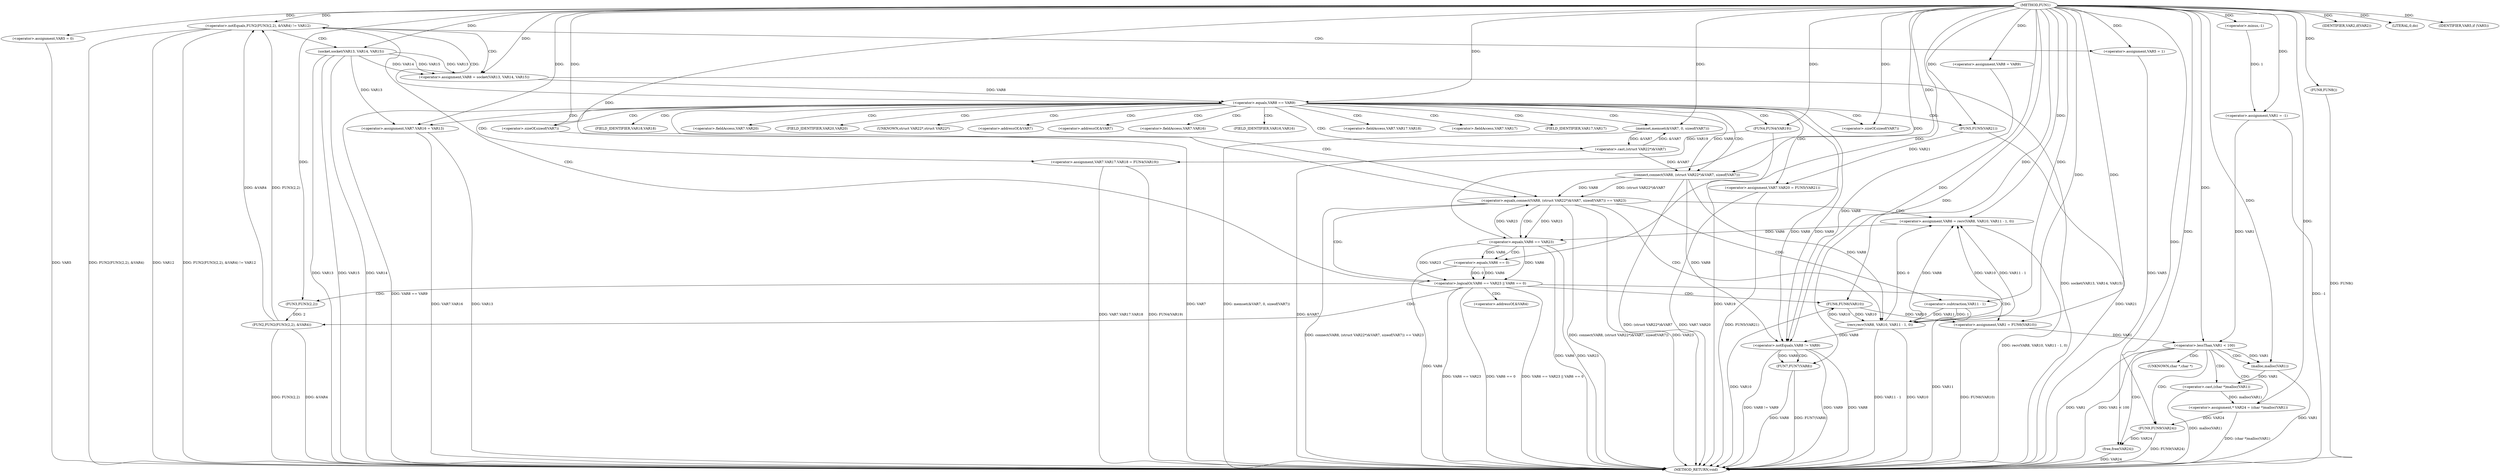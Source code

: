 digraph FUN1 {  
"1000100" [label = "(METHOD,FUN1)" ]
"1000240" [label = "(METHOD_RETURN,void)" ]
"1000103" [label = "(<operator>.assignment,VAR1 = -1)" ]
"1000105" [label = "(<operator>.minus,-1)" ]
"1000108" [label = "(IDENTIFIER,VAR2,if(VAR2))" ]
"1000113" [label = "(<operator>.assignment,VAR5 = 0)" ]
"1000119" [label = "(<operator>.assignment,VAR8 = VAR9)" ]
"1000126" [label = "(<operator>.notEquals,FUN2(FUN3(2,2), &VAR4) != VAR12)" ]
"1000127" [label = "(FUN2,FUN2(FUN3(2,2), &VAR4))" ]
"1000128" [label = "(FUN3,FUN3(2,2))" ]
"1000136" [label = "(<operator>.assignment,VAR5 = 1)" ]
"1000139" [label = "(<operator>.assignment,VAR8 = socket(VAR13, VAR14, VAR15))" ]
"1000141" [label = "(socket,socket(VAR13, VAR14, VAR15))" ]
"1000146" [label = "(<operator>.equals,VAR8 == VAR9)" ]
"1000151" [label = "(memset,memset(&VAR7, 0, sizeof(VAR7)))" ]
"1000155" [label = "(<operator>.sizeOf,sizeof(VAR7))" ]
"1000157" [label = "(<operator>.assignment,VAR7.VAR16 = VAR13)" ]
"1000162" [label = "(<operator>.assignment,VAR7.VAR17.VAR18 = FUN4(VAR19))" ]
"1000168" [label = "(FUN4,FUN4(VAR19))" ]
"1000170" [label = "(<operator>.assignment,VAR7.VAR20 = FUN5(VAR21))" ]
"1000174" [label = "(FUN5,FUN5(VAR21))" ]
"1000177" [label = "(<operator>.equals,connect(VAR8, (struct VAR22*)&VAR7, sizeof(VAR7)) == VAR23)" ]
"1000178" [label = "(connect,connect(VAR8, (struct VAR22*)&VAR7, sizeof(VAR7)))" ]
"1000180" [label = "(<operator>.cast,(struct VAR22*)&VAR7)" ]
"1000184" [label = "(<operator>.sizeOf,sizeof(VAR7))" ]
"1000189" [label = "(<operator>.assignment,VAR6 = recv(VAR8, VAR10, VAR11 - 1, 0))" ]
"1000191" [label = "(recv,recv(VAR8, VAR10, VAR11 - 1, 0))" ]
"1000194" [label = "(<operator>.subtraction,VAR11 - 1)" ]
"1000199" [label = "(<operator>.logicalOr,VAR6 == VAR23 || VAR6 == 0)" ]
"1000200" [label = "(<operator>.equals,VAR6 == VAR23)" ]
"1000203" [label = "(<operator>.equals,VAR6 == 0)" ]
"1000208" [label = "(<operator>.assignment,VAR1 = FUN6(VAR10))" ]
"1000210" [label = "(FUN6,FUN6(VAR10))" ]
"1000212" [label = "(LITERAL,0,do)" ]
"1000214" [label = "(<operator>.notEquals,VAR8 != VAR9)" ]
"1000218" [label = "(FUN7,FUN7(VAR8))" ]
"1000221" [label = "(IDENTIFIER,VAR5,if (VAR5))" ]
"1000223" [label = "(FUN8,FUN8())" ]
"1000225" [label = "(<operator>.lessThan,VAR1 < 100)" ]
"1000230" [label = "(<operator>.assignment,* VAR24 = (char *)malloc(VAR1))" ]
"1000232" [label = "(<operator>.cast,(char *)malloc(VAR1))" ]
"1000234" [label = "(malloc,malloc(VAR1))" ]
"1000236" [label = "(FUN9,FUN9(VAR24))" ]
"1000238" [label = "(free,free(VAR24))" ]
"1000131" [label = "(<operator>.addressOf,&VAR4)" ]
"1000152" [label = "(<operator>.addressOf,&VAR7)" ]
"1000158" [label = "(<operator>.fieldAccess,VAR7.VAR16)" ]
"1000160" [label = "(FIELD_IDENTIFIER,VAR16,VAR16)" ]
"1000163" [label = "(<operator>.fieldAccess,VAR7.VAR17.VAR18)" ]
"1000164" [label = "(<operator>.fieldAccess,VAR7.VAR17)" ]
"1000166" [label = "(FIELD_IDENTIFIER,VAR17,VAR17)" ]
"1000167" [label = "(FIELD_IDENTIFIER,VAR18,VAR18)" ]
"1000171" [label = "(<operator>.fieldAccess,VAR7.VAR20)" ]
"1000173" [label = "(FIELD_IDENTIFIER,VAR20,VAR20)" ]
"1000181" [label = "(UNKNOWN,struct VAR22*,struct VAR22*)" ]
"1000182" [label = "(<operator>.addressOf,&VAR7)" ]
"1000233" [label = "(UNKNOWN,char *,char *)" ]
  "1000223" -> "1000240"  [ label = "DDG: FUN8()"] 
  "1000184" -> "1000240"  [ label = "DDG: VAR7"] 
  "1000126" -> "1000240"  [ label = "DDG: FUN2(FUN3(2,2), &VAR4)"] 
  "1000126" -> "1000240"  [ label = "DDG: VAR12"] 
  "1000127" -> "1000240"  [ label = "DDG: FUN3(2,2)"] 
  "1000157" -> "1000240"  [ label = "DDG: VAR13"] 
  "1000180" -> "1000240"  [ label = "DDG: &VAR7"] 
  "1000177" -> "1000240"  [ label = "DDG: connect(VAR8, (struct VAR22*)&VAR7, sizeof(VAR7))"] 
  "1000162" -> "1000240"  [ label = "DDG: FUN4(VAR19)"] 
  "1000177" -> "1000240"  [ label = "DDG: VAR23"] 
  "1000126" -> "1000240"  [ label = "DDG: FUN2(FUN3(2,2), &VAR4) != VAR12"] 
  "1000141" -> "1000240"  [ label = "DDG: VAR13"] 
  "1000225" -> "1000240"  [ label = "DDG: VAR1 < 100"] 
  "1000191" -> "1000240"  [ label = "DDG: VAR11 - 1"] 
  "1000200" -> "1000240"  [ label = "DDG: VAR6"] 
  "1000208" -> "1000240"  [ label = "DDG: FUN6(VAR10)"] 
  "1000236" -> "1000240"  [ label = "DDG: FUN9(VAR24)"] 
  "1000151" -> "1000240"  [ label = "DDG: memset(&VAR7, 0, sizeof(VAR7))"] 
  "1000238" -> "1000240"  [ label = "DDG: VAR24"] 
  "1000168" -> "1000240"  [ label = "DDG: VAR19"] 
  "1000234" -> "1000240"  [ label = "DDG: VAR1"] 
  "1000199" -> "1000240"  [ label = "DDG: VAR6 == VAR23"] 
  "1000214" -> "1000240"  [ label = "DDG: VAR9"] 
  "1000103" -> "1000240"  [ label = "DDG: -1"] 
  "1000225" -> "1000240"  [ label = "DDG: VAR1"] 
  "1000218" -> "1000240"  [ label = "DDG: VAR8"] 
  "1000214" -> "1000240"  [ label = "DDG: VAR8 != VAR9"] 
  "1000113" -> "1000240"  [ label = "DDG: VAR5"] 
  "1000139" -> "1000240"  [ label = "DDG: socket(VAR13, VAR14, VAR15)"] 
  "1000194" -> "1000240"  [ label = "DDG: VAR11"] 
  "1000141" -> "1000240"  [ label = "DDG: VAR15"] 
  "1000157" -> "1000240"  [ label = "DDG: VAR7.VAR16"] 
  "1000189" -> "1000240"  [ label = "DDG: recv(VAR8, VAR10, VAR11 - 1, 0)"] 
  "1000178" -> "1000240"  [ label = "DDG: (struct VAR22*)&VAR7"] 
  "1000218" -> "1000240"  [ label = "DDG: FUN7(VAR8)"] 
  "1000199" -> "1000240"  [ label = "DDG: VAR6 == 0"] 
  "1000199" -> "1000240"  [ label = "DDG: VAR6 == VAR23 || VAR6 == 0"] 
  "1000230" -> "1000240"  [ label = "DDG: (char *)malloc(VAR1)"] 
  "1000191" -> "1000240"  [ label = "DDG: VAR10"] 
  "1000210" -> "1000240"  [ label = "DDG: VAR10"] 
  "1000232" -> "1000240"  [ label = "DDG: malloc(VAR1)"] 
  "1000170" -> "1000240"  [ label = "DDG: VAR7.VAR20"] 
  "1000141" -> "1000240"  [ label = "DDG: VAR14"] 
  "1000214" -> "1000240"  [ label = "DDG: VAR8"] 
  "1000177" -> "1000240"  [ label = "DDG: connect(VAR8, (struct VAR22*)&VAR7, sizeof(VAR7)) == VAR23"] 
  "1000162" -> "1000240"  [ label = "DDG: VAR7.VAR17.VAR18"] 
  "1000146" -> "1000240"  [ label = "DDG: VAR8 == VAR9"] 
  "1000170" -> "1000240"  [ label = "DDG: FUN5(VAR21)"] 
  "1000136" -> "1000240"  [ label = "DDG: VAR5"] 
  "1000174" -> "1000240"  [ label = "DDG: VAR21"] 
  "1000203" -> "1000240"  [ label = "DDG: VAR6"] 
  "1000127" -> "1000240"  [ label = "DDG: &VAR4"] 
  "1000200" -> "1000240"  [ label = "DDG: VAR23"] 
  "1000105" -> "1000103"  [ label = "DDG: 1"] 
  "1000100" -> "1000103"  [ label = "DDG: "] 
  "1000100" -> "1000105"  [ label = "DDG: "] 
  "1000100" -> "1000108"  [ label = "DDG: "] 
  "1000100" -> "1000113"  [ label = "DDG: "] 
  "1000100" -> "1000119"  [ label = "DDG: "] 
  "1000127" -> "1000126"  [ label = "DDG: FUN3(2,2)"] 
  "1000127" -> "1000126"  [ label = "DDG: &VAR4"] 
  "1000128" -> "1000127"  [ label = "DDG: 2"] 
  "1000100" -> "1000128"  [ label = "DDG: "] 
  "1000100" -> "1000126"  [ label = "DDG: "] 
  "1000100" -> "1000136"  [ label = "DDG: "] 
  "1000141" -> "1000139"  [ label = "DDG: VAR13"] 
  "1000141" -> "1000139"  [ label = "DDG: VAR14"] 
  "1000141" -> "1000139"  [ label = "DDG: VAR15"] 
  "1000100" -> "1000139"  [ label = "DDG: "] 
  "1000100" -> "1000141"  [ label = "DDG: "] 
  "1000139" -> "1000146"  [ label = "DDG: VAR8"] 
  "1000100" -> "1000146"  [ label = "DDG: "] 
  "1000180" -> "1000151"  [ label = "DDG: &VAR7"] 
  "1000100" -> "1000151"  [ label = "DDG: "] 
  "1000100" -> "1000155"  [ label = "DDG: "] 
  "1000141" -> "1000157"  [ label = "DDG: VAR13"] 
  "1000100" -> "1000157"  [ label = "DDG: "] 
  "1000168" -> "1000162"  [ label = "DDG: VAR19"] 
  "1000100" -> "1000168"  [ label = "DDG: "] 
  "1000174" -> "1000170"  [ label = "DDG: VAR21"] 
  "1000100" -> "1000174"  [ label = "DDG: "] 
  "1000178" -> "1000177"  [ label = "DDG: VAR8"] 
  "1000178" -> "1000177"  [ label = "DDG: (struct VAR22*)&VAR7"] 
  "1000146" -> "1000178"  [ label = "DDG: VAR8"] 
  "1000100" -> "1000178"  [ label = "DDG: "] 
  "1000180" -> "1000178"  [ label = "DDG: &VAR7"] 
  "1000151" -> "1000180"  [ label = "DDG: &VAR7"] 
  "1000100" -> "1000184"  [ label = "DDG: "] 
  "1000200" -> "1000177"  [ label = "DDG: VAR23"] 
  "1000100" -> "1000177"  [ label = "DDG: "] 
  "1000191" -> "1000189"  [ label = "DDG: VAR8"] 
  "1000191" -> "1000189"  [ label = "DDG: VAR10"] 
  "1000191" -> "1000189"  [ label = "DDG: VAR11 - 1"] 
  "1000191" -> "1000189"  [ label = "DDG: 0"] 
  "1000100" -> "1000189"  [ label = "DDG: "] 
  "1000178" -> "1000191"  [ label = "DDG: VAR8"] 
  "1000100" -> "1000191"  [ label = "DDG: "] 
  "1000210" -> "1000191"  [ label = "DDG: VAR10"] 
  "1000194" -> "1000191"  [ label = "DDG: VAR11"] 
  "1000194" -> "1000191"  [ label = "DDG: 1"] 
  "1000100" -> "1000194"  [ label = "DDG: "] 
  "1000200" -> "1000199"  [ label = "DDG: VAR6"] 
  "1000200" -> "1000199"  [ label = "DDG: VAR23"] 
  "1000189" -> "1000200"  [ label = "DDG: VAR6"] 
  "1000100" -> "1000200"  [ label = "DDG: "] 
  "1000177" -> "1000200"  [ label = "DDG: VAR23"] 
  "1000203" -> "1000199"  [ label = "DDG: VAR6"] 
  "1000203" -> "1000199"  [ label = "DDG: 0"] 
  "1000200" -> "1000203"  [ label = "DDG: VAR6"] 
  "1000100" -> "1000203"  [ label = "DDG: "] 
  "1000210" -> "1000208"  [ label = "DDG: VAR10"] 
  "1000100" -> "1000208"  [ label = "DDG: "] 
  "1000191" -> "1000210"  [ label = "DDG: VAR10"] 
  "1000100" -> "1000210"  [ label = "DDG: "] 
  "1000100" -> "1000212"  [ label = "DDG: "] 
  "1000178" -> "1000214"  [ label = "DDG: VAR8"] 
  "1000119" -> "1000214"  [ label = "DDG: VAR8"] 
  "1000146" -> "1000214"  [ label = "DDG: VAR8"] 
  "1000191" -> "1000214"  [ label = "DDG: VAR8"] 
  "1000100" -> "1000214"  [ label = "DDG: "] 
  "1000146" -> "1000214"  [ label = "DDG: VAR9"] 
  "1000214" -> "1000218"  [ label = "DDG: VAR8"] 
  "1000100" -> "1000218"  [ label = "DDG: "] 
  "1000100" -> "1000221"  [ label = "DDG: "] 
  "1000100" -> "1000223"  [ label = "DDG: "] 
  "1000208" -> "1000225"  [ label = "DDG: VAR1"] 
  "1000103" -> "1000225"  [ label = "DDG: VAR1"] 
  "1000100" -> "1000225"  [ label = "DDG: "] 
  "1000232" -> "1000230"  [ label = "DDG: malloc(VAR1)"] 
  "1000100" -> "1000230"  [ label = "DDG: "] 
  "1000234" -> "1000232"  [ label = "DDG: VAR1"] 
  "1000225" -> "1000234"  [ label = "DDG: VAR1"] 
  "1000100" -> "1000234"  [ label = "DDG: "] 
  "1000230" -> "1000236"  [ label = "DDG: VAR24"] 
  "1000100" -> "1000236"  [ label = "DDG: "] 
  "1000236" -> "1000238"  [ label = "DDG: VAR24"] 
  "1000100" -> "1000238"  [ label = "DDG: "] 
  "1000126" -> "1000141"  [ label = "CDG: "] 
  "1000126" -> "1000139"  [ label = "CDG: "] 
  "1000126" -> "1000146"  [ label = "CDG: "] 
  "1000126" -> "1000136"  [ label = "CDG: "] 
  "1000146" -> "1000164"  [ label = "CDG: "] 
  "1000146" -> "1000174"  [ label = "CDG: "] 
  "1000146" -> "1000182"  [ label = "CDG: "] 
  "1000146" -> "1000166"  [ label = "CDG: "] 
  "1000146" -> "1000180"  [ label = "CDG: "] 
  "1000146" -> "1000157"  [ label = "CDG: "] 
  "1000146" -> "1000167"  [ label = "CDG: "] 
  "1000146" -> "1000151"  [ label = "CDG: "] 
  "1000146" -> "1000160"  [ label = "CDG: "] 
  "1000146" -> "1000152"  [ label = "CDG: "] 
  "1000146" -> "1000163"  [ label = "CDG: "] 
  "1000146" -> "1000168"  [ label = "CDG: "] 
  "1000146" -> "1000178"  [ label = "CDG: "] 
  "1000146" -> "1000173"  [ label = "CDG: "] 
  "1000146" -> "1000158"  [ label = "CDG: "] 
  "1000146" -> "1000155"  [ label = "CDG: "] 
  "1000146" -> "1000170"  [ label = "CDG: "] 
  "1000146" -> "1000171"  [ label = "CDG: "] 
  "1000146" -> "1000184"  [ label = "CDG: "] 
  "1000146" -> "1000177"  [ label = "CDG: "] 
  "1000146" -> "1000162"  [ label = "CDG: "] 
  "1000146" -> "1000181"  [ label = "CDG: "] 
  "1000177" -> "1000200"  [ label = "CDG: "] 
  "1000177" -> "1000191"  [ label = "CDG: "] 
  "1000177" -> "1000199"  [ label = "CDG: "] 
  "1000177" -> "1000194"  [ label = "CDG: "] 
  "1000177" -> "1000189"  [ label = "CDG: "] 
  "1000199" -> "1000208"  [ label = "CDG: "] 
  "1000199" -> "1000210"  [ label = "CDG: "] 
  "1000199" -> "1000127"  [ label = "CDG: "] 
  "1000199" -> "1000128"  [ label = "CDG: "] 
  "1000199" -> "1000126"  [ label = "CDG: "] 
  "1000199" -> "1000131"  [ label = "CDG: "] 
  "1000200" -> "1000203"  [ label = "CDG: "] 
  "1000214" -> "1000218"  [ label = "CDG: "] 
  "1000225" -> "1000238"  [ label = "CDG: "] 
  "1000225" -> "1000233"  [ label = "CDG: "] 
  "1000225" -> "1000236"  [ label = "CDG: "] 
  "1000225" -> "1000232"  [ label = "CDG: "] 
  "1000225" -> "1000230"  [ label = "CDG: "] 
  "1000225" -> "1000234"  [ label = "CDG: "] 
}
